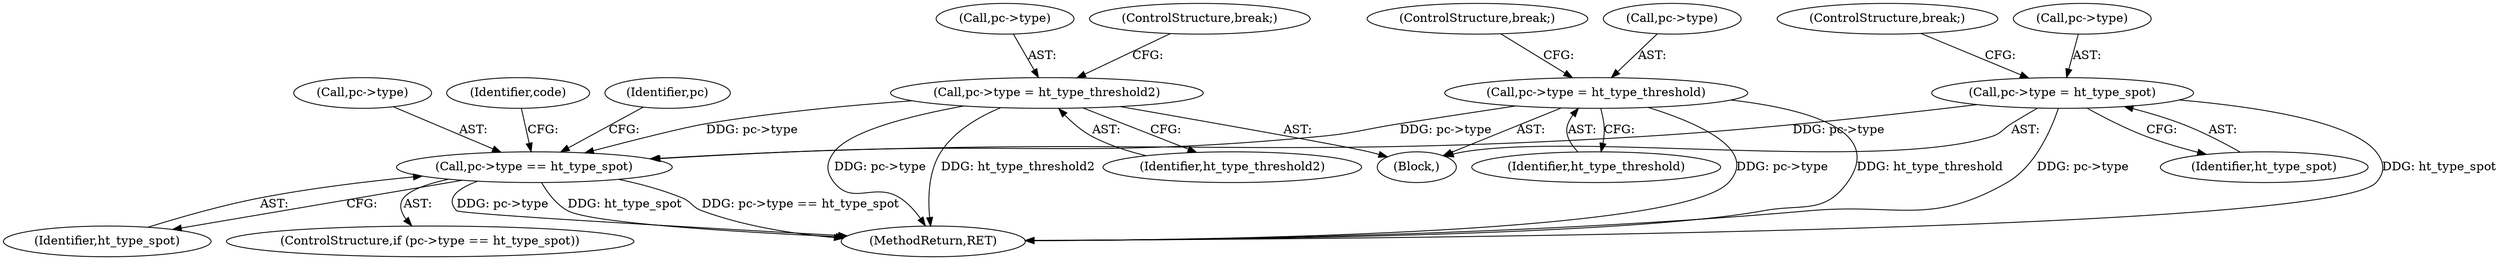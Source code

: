 digraph "0_ghostscript_f5c7555c30393e64ec1f5ab0dfae5b55b3b3fc78@pointer" {
"1000763" [label="(Call,pc->type == ht_type_spot)"];
"1000627" [label="(Call,pc->type = ht_type_threshold2)"];
"1000603" [label="(Call,pc->type = ht_type_threshold)"];
"1000580" [label="(Call,pc->type = ht_type_spot)"];
"1000585" [label="(ControlStructure,break;)"];
"1000764" [label="(Call,pc->type)"];
"1000608" [label="(ControlStructure,break;)"];
"1000580" [label="(Call,pc->type = ht_type_spot)"];
"1000627" [label="(Call,pc->type = ht_type_threshold2)"];
"1000767" [label="(Identifier,ht_type_spot)"];
"1000770" [label="(Identifier,code)"];
"1000789" [label="(Identifier,pc)"];
"1000607" [label="(Identifier,ht_type_threshold)"];
"1001042" [label="(MethodReturn,RET)"];
"1000541" [label="(Block,)"];
"1000603" [label="(Call,pc->type = ht_type_threshold)"];
"1000763" [label="(Call,pc->type == ht_type_spot)"];
"1000631" [label="(Identifier,ht_type_threshold2)"];
"1000628" [label="(Call,pc->type)"];
"1000604" [label="(Call,pc->type)"];
"1000584" [label="(Identifier,ht_type_spot)"];
"1000632" [label="(ControlStructure,break;)"];
"1000762" [label="(ControlStructure,if (pc->type == ht_type_spot))"];
"1000581" [label="(Call,pc->type)"];
"1000763" -> "1000762"  [label="AST: "];
"1000763" -> "1000767"  [label="CFG: "];
"1000764" -> "1000763"  [label="AST: "];
"1000767" -> "1000763"  [label="AST: "];
"1000770" -> "1000763"  [label="CFG: "];
"1000789" -> "1000763"  [label="CFG: "];
"1000763" -> "1001042"  [label="DDG: ht_type_spot"];
"1000763" -> "1001042"  [label="DDG: pc->type == ht_type_spot"];
"1000763" -> "1001042"  [label="DDG: pc->type"];
"1000627" -> "1000763"  [label="DDG: pc->type"];
"1000603" -> "1000763"  [label="DDG: pc->type"];
"1000580" -> "1000763"  [label="DDG: pc->type"];
"1000627" -> "1000541"  [label="AST: "];
"1000627" -> "1000631"  [label="CFG: "];
"1000628" -> "1000627"  [label="AST: "];
"1000631" -> "1000627"  [label="AST: "];
"1000632" -> "1000627"  [label="CFG: "];
"1000627" -> "1001042"  [label="DDG: ht_type_threshold2"];
"1000627" -> "1001042"  [label="DDG: pc->type"];
"1000603" -> "1000541"  [label="AST: "];
"1000603" -> "1000607"  [label="CFG: "];
"1000604" -> "1000603"  [label="AST: "];
"1000607" -> "1000603"  [label="AST: "];
"1000608" -> "1000603"  [label="CFG: "];
"1000603" -> "1001042"  [label="DDG: ht_type_threshold"];
"1000603" -> "1001042"  [label="DDG: pc->type"];
"1000580" -> "1000541"  [label="AST: "];
"1000580" -> "1000584"  [label="CFG: "];
"1000581" -> "1000580"  [label="AST: "];
"1000584" -> "1000580"  [label="AST: "];
"1000585" -> "1000580"  [label="CFG: "];
"1000580" -> "1001042"  [label="DDG: ht_type_spot"];
"1000580" -> "1001042"  [label="DDG: pc->type"];
}
